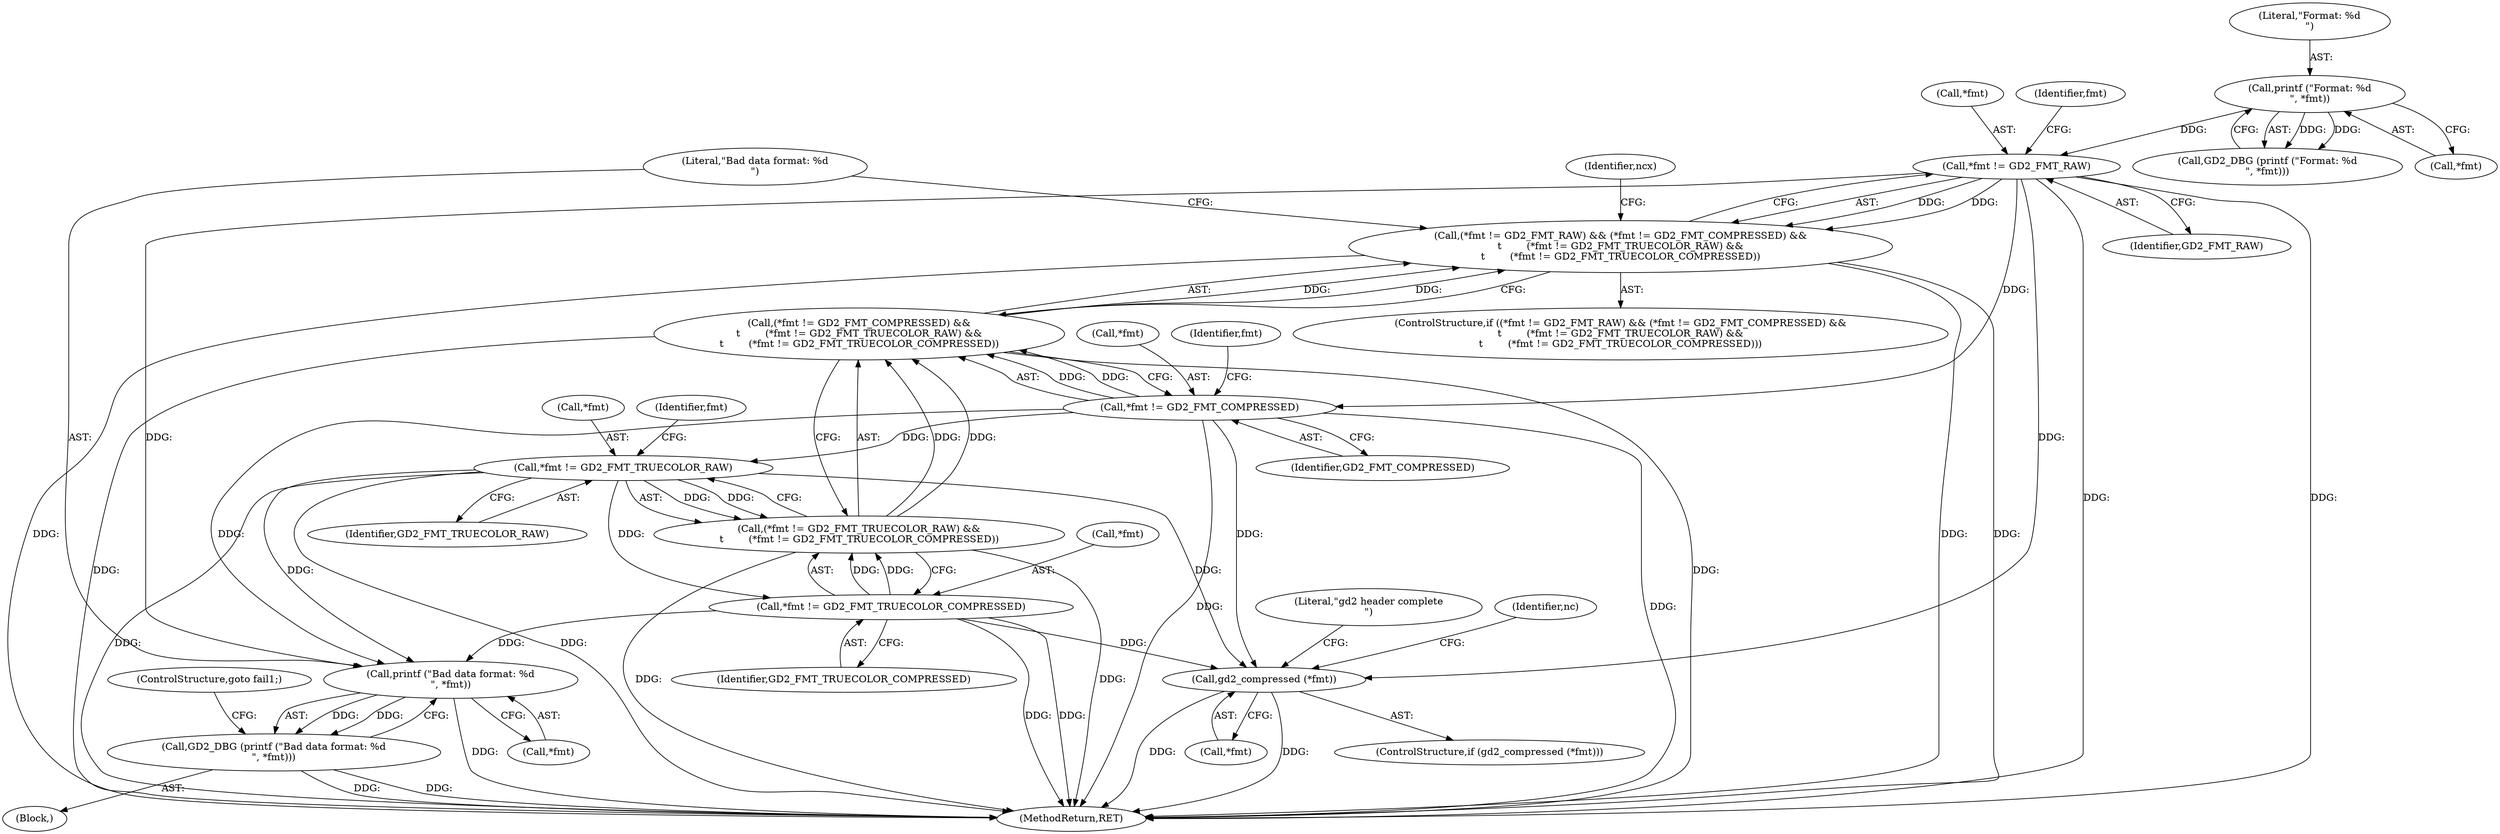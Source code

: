 digraph "0_libgd_2bb97f407c1145c850416a3bfbcc8cf124e68a19@pointer" {
"1000274" [label="(Call,*fmt != GD2_FMT_RAW)"];
"1000268" [label="(Call,printf (\"Format: %d\n\", *fmt))"];
"1000273" [label="(Call,(*fmt != GD2_FMT_RAW) && (*fmt != GD2_FMT_COMPRESSED) &&\n\t        (*fmt != GD2_FMT_TRUECOLOR_RAW) &&\n\t        (*fmt != GD2_FMT_TRUECOLOR_COMPRESSED))"];
"1000279" [label="(Call,*fmt != GD2_FMT_COMPRESSED)"];
"1000278" [label="(Call,(*fmt != GD2_FMT_COMPRESSED) &&\n\t        (*fmt != GD2_FMT_TRUECOLOR_RAW) &&\n\t        (*fmt != GD2_FMT_TRUECOLOR_COMPRESSED))"];
"1000284" [label="(Call,*fmt != GD2_FMT_TRUECOLOR_RAW)"];
"1000283" [label="(Call,(*fmt != GD2_FMT_TRUECOLOR_RAW) &&\n\t        (*fmt != GD2_FMT_TRUECOLOR_COMPRESSED))"];
"1000288" [label="(Call,*fmt != GD2_FMT_TRUECOLOR_COMPRESSED)"];
"1000294" [label="(Call,printf (\"Bad data format: %d\n\", *fmt))"];
"1000293" [label="(Call,GD2_DBG (printf (\"Bad data format: %d\n\", *fmt)))"];
"1000326" [label="(Call,gd2_compressed (*fmt))"];
"1000268" [label="(Call,printf (\"Format: %d\n\", *fmt))"];
"1000282" [label="(Identifier,GD2_FMT_COMPRESSED)"];
"1000287" [label="(Identifier,GD2_FMT_TRUECOLOR_RAW)"];
"1000269" [label="(Literal,\"Format: %d\n\")"];
"1000274" [label="(Call,*fmt != GD2_FMT_RAW)"];
"1000280" [label="(Call,*fmt)"];
"1000416" [label="(Literal,\"gd2 header complete\n\")"];
"1000275" [label="(Call,*fmt)"];
"1000278" [label="(Call,(*fmt != GD2_FMT_COMPRESSED) &&\n\t        (*fmt != GD2_FMT_TRUECOLOR_RAW) &&\n\t        (*fmt != GD2_FMT_TRUECOLOR_COMPRESSED))"];
"1000325" [label="(ControlStructure,if (gd2_compressed (*fmt)))"];
"1000296" [label="(Call,*fmt)"];
"1000294" [label="(Call,printf (\"Bad data format: %d\n\", *fmt))"];
"1000302" [label="(Identifier,ncx)"];
"1000293" [label="(Call,GD2_DBG (printf (\"Bad data format: %d\n\", *fmt)))"];
"1000327" [label="(Call,*fmt)"];
"1000298" [label="(ControlStructure,goto fail1;)"];
"1000270" [label="(Call,*fmt)"];
"1000277" [label="(Identifier,GD2_FMT_RAW)"];
"1000284" [label="(Call,*fmt != GD2_FMT_TRUECOLOR_RAW)"];
"1000267" [label="(Call,GD2_DBG (printf (\"Format: %d\n\", *fmt)))"];
"1000285" [label="(Call,*fmt)"];
"1000288" [label="(Call,*fmt != GD2_FMT_TRUECOLOR_COMPRESSED)"];
"1000281" [label="(Identifier,fmt)"];
"1000272" [label="(ControlStructure,if ((*fmt != GD2_FMT_RAW) && (*fmt != GD2_FMT_COMPRESSED) &&\n\t        (*fmt != GD2_FMT_TRUECOLOR_RAW) &&\n\t        (*fmt != GD2_FMT_TRUECOLOR_COMPRESSED)))"];
"1000425" [label="(MethodReturn,RET)"];
"1000295" [label="(Literal,\"Bad data format: %d\n\")"];
"1000290" [label="(Identifier,fmt)"];
"1000289" [label="(Call,*fmt)"];
"1000326" [label="(Call,gd2_compressed (*fmt))"];
"1000292" [label="(Block,)"];
"1000291" [label="(Identifier,GD2_FMT_TRUECOLOR_COMPRESSED)"];
"1000286" [label="(Identifier,fmt)"];
"1000273" [label="(Call,(*fmt != GD2_FMT_RAW) && (*fmt != GD2_FMT_COMPRESSED) &&\n\t        (*fmt != GD2_FMT_TRUECOLOR_RAW) &&\n\t        (*fmt != GD2_FMT_TRUECOLOR_COMPRESSED))"];
"1000283" [label="(Call,(*fmt != GD2_FMT_TRUECOLOR_RAW) &&\n\t        (*fmt != GD2_FMT_TRUECOLOR_COMPRESSED))"];
"1000279" [label="(Call,*fmt != GD2_FMT_COMPRESSED)"];
"1000331" [label="(Identifier,nc)"];
"1000274" -> "1000273"  [label="AST: "];
"1000274" -> "1000277"  [label="CFG: "];
"1000275" -> "1000274"  [label="AST: "];
"1000277" -> "1000274"  [label="AST: "];
"1000281" -> "1000274"  [label="CFG: "];
"1000273" -> "1000274"  [label="CFG: "];
"1000274" -> "1000425"  [label="DDG: "];
"1000274" -> "1000425"  [label="DDG: "];
"1000274" -> "1000273"  [label="DDG: "];
"1000274" -> "1000273"  [label="DDG: "];
"1000268" -> "1000274"  [label="DDG: "];
"1000274" -> "1000279"  [label="DDG: "];
"1000274" -> "1000294"  [label="DDG: "];
"1000274" -> "1000326"  [label="DDG: "];
"1000268" -> "1000267"  [label="AST: "];
"1000268" -> "1000270"  [label="CFG: "];
"1000269" -> "1000268"  [label="AST: "];
"1000270" -> "1000268"  [label="AST: "];
"1000267" -> "1000268"  [label="CFG: "];
"1000268" -> "1000267"  [label="DDG: "];
"1000268" -> "1000267"  [label="DDG: "];
"1000273" -> "1000272"  [label="AST: "];
"1000273" -> "1000278"  [label="CFG: "];
"1000278" -> "1000273"  [label="AST: "];
"1000295" -> "1000273"  [label="CFG: "];
"1000302" -> "1000273"  [label="CFG: "];
"1000273" -> "1000425"  [label="DDG: "];
"1000273" -> "1000425"  [label="DDG: "];
"1000273" -> "1000425"  [label="DDG: "];
"1000278" -> "1000273"  [label="DDG: "];
"1000278" -> "1000273"  [label="DDG: "];
"1000279" -> "1000278"  [label="AST: "];
"1000279" -> "1000282"  [label="CFG: "];
"1000280" -> "1000279"  [label="AST: "];
"1000282" -> "1000279"  [label="AST: "];
"1000286" -> "1000279"  [label="CFG: "];
"1000278" -> "1000279"  [label="CFG: "];
"1000279" -> "1000425"  [label="DDG: "];
"1000279" -> "1000425"  [label="DDG: "];
"1000279" -> "1000278"  [label="DDG: "];
"1000279" -> "1000278"  [label="DDG: "];
"1000279" -> "1000284"  [label="DDG: "];
"1000279" -> "1000294"  [label="DDG: "];
"1000279" -> "1000326"  [label="DDG: "];
"1000278" -> "1000283"  [label="CFG: "];
"1000283" -> "1000278"  [label="AST: "];
"1000278" -> "1000425"  [label="DDG: "];
"1000278" -> "1000425"  [label="DDG: "];
"1000283" -> "1000278"  [label="DDG: "];
"1000283" -> "1000278"  [label="DDG: "];
"1000284" -> "1000283"  [label="AST: "];
"1000284" -> "1000287"  [label="CFG: "];
"1000285" -> "1000284"  [label="AST: "];
"1000287" -> "1000284"  [label="AST: "];
"1000290" -> "1000284"  [label="CFG: "];
"1000283" -> "1000284"  [label="CFG: "];
"1000284" -> "1000425"  [label="DDG: "];
"1000284" -> "1000425"  [label="DDG: "];
"1000284" -> "1000283"  [label="DDG: "];
"1000284" -> "1000283"  [label="DDG: "];
"1000284" -> "1000288"  [label="DDG: "];
"1000284" -> "1000294"  [label="DDG: "];
"1000284" -> "1000326"  [label="DDG: "];
"1000283" -> "1000288"  [label="CFG: "];
"1000288" -> "1000283"  [label="AST: "];
"1000283" -> "1000425"  [label="DDG: "];
"1000283" -> "1000425"  [label="DDG: "];
"1000288" -> "1000283"  [label="DDG: "];
"1000288" -> "1000283"  [label="DDG: "];
"1000288" -> "1000291"  [label="CFG: "];
"1000289" -> "1000288"  [label="AST: "];
"1000291" -> "1000288"  [label="AST: "];
"1000288" -> "1000425"  [label="DDG: "];
"1000288" -> "1000425"  [label="DDG: "];
"1000288" -> "1000294"  [label="DDG: "];
"1000288" -> "1000326"  [label="DDG: "];
"1000294" -> "1000293"  [label="AST: "];
"1000294" -> "1000296"  [label="CFG: "];
"1000295" -> "1000294"  [label="AST: "];
"1000296" -> "1000294"  [label="AST: "];
"1000293" -> "1000294"  [label="CFG: "];
"1000294" -> "1000425"  [label="DDG: "];
"1000294" -> "1000293"  [label="DDG: "];
"1000294" -> "1000293"  [label="DDG: "];
"1000293" -> "1000292"  [label="AST: "];
"1000298" -> "1000293"  [label="CFG: "];
"1000293" -> "1000425"  [label="DDG: "];
"1000293" -> "1000425"  [label="DDG: "];
"1000326" -> "1000325"  [label="AST: "];
"1000326" -> "1000327"  [label="CFG: "];
"1000327" -> "1000326"  [label="AST: "];
"1000331" -> "1000326"  [label="CFG: "];
"1000416" -> "1000326"  [label="CFG: "];
"1000326" -> "1000425"  [label="DDG: "];
"1000326" -> "1000425"  [label="DDG: "];
}

